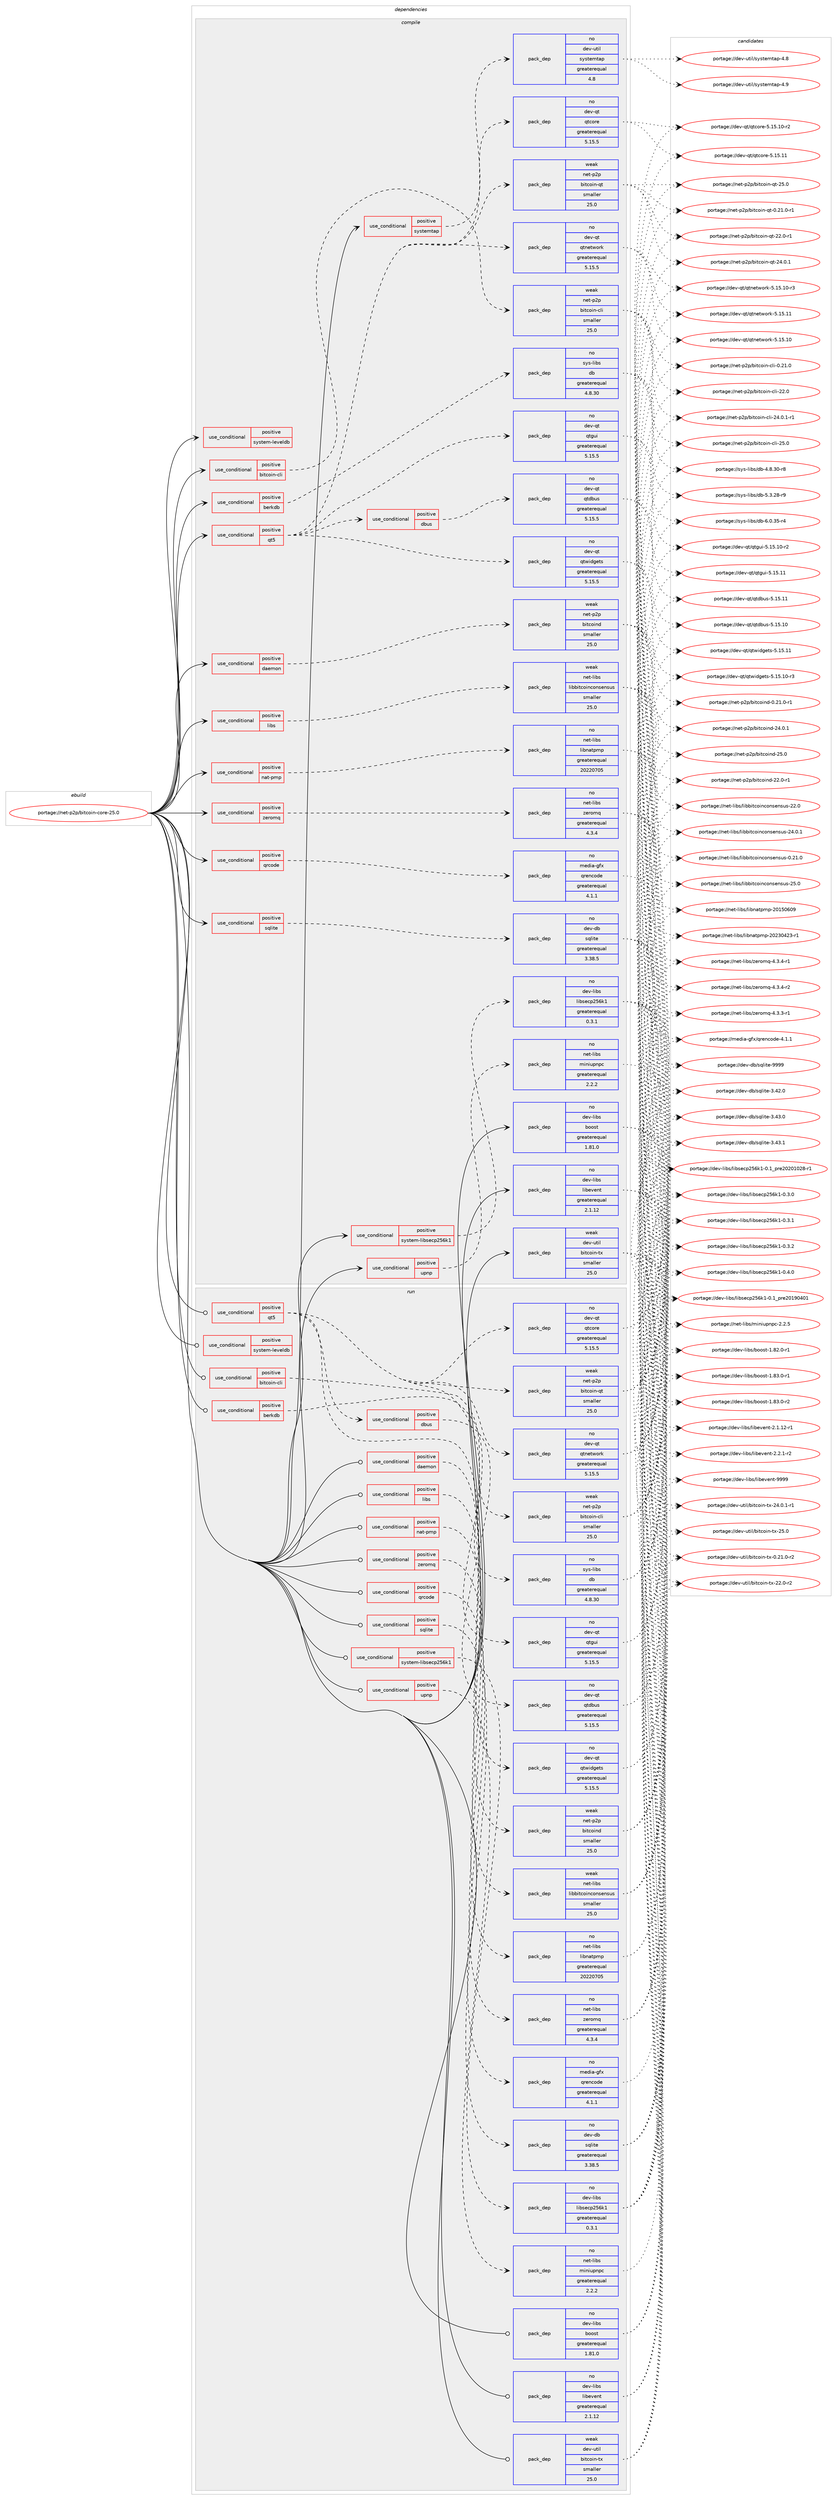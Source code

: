 digraph prolog {

# *************
# Graph options
# *************

newrank=true;
concentrate=true;
compound=true;
graph [rankdir=LR,fontname=Helvetica,fontsize=10,ranksep=1.5];#, ranksep=2.5, nodesep=0.2];
edge  [arrowhead=vee];
node  [fontname=Helvetica,fontsize=10];

# **********
# The ebuild
# **********

subgraph cluster_leftcol {
color=gray;
rank=same;
label=<<i>ebuild</i>>;
id [label="portage://net-p2p/bitcoin-core-25.0", color=red, width=4, href="../net-p2p/bitcoin-core-25.0.svg"];
}

# ****************
# The dependencies
# ****************

subgraph cluster_midcol {
color=gray;
label=<<i>dependencies</i>>;
subgraph cluster_compile {
fillcolor="#eeeeee";
style=filled;
label=<<i>compile</i>>;
subgraph cond26 {
dependency108 [label=<<TABLE BORDER="0" CELLBORDER="1" CELLSPACING="0" CELLPADDING="4"><TR><TD ROWSPAN="3" CELLPADDING="10">use_conditional</TD></TR><TR><TD>positive</TD></TR><TR><TD>berkdb</TD></TR></TABLE>>, shape=none, color=red];
subgraph pack81 {
dependency109 [label=<<TABLE BORDER="0" CELLBORDER="1" CELLSPACING="0" CELLPADDING="4" WIDTH="220"><TR><TD ROWSPAN="6" CELLPADDING="30">pack_dep</TD></TR><TR><TD WIDTH="110">no</TD></TR><TR><TD>sys-libs</TD></TR><TR><TD>db</TD></TR><TR><TD>greaterequal</TD></TR><TR><TD>4.8.30</TD></TR></TABLE>>, shape=none, color=blue];
}
dependency108:e -> dependency109:w [weight=20,style="dashed",arrowhead="vee"];
}
id:e -> dependency108:w [weight=20,style="solid",arrowhead="vee"];
subgraph cond27 {
dependency110 [label=<<TABLE BORDER="0" CELLBORDER="1" CELLSPACING="0" CELLPADDING="4"><TR><TD ROWSPAN="3" CELLPADDING="10">use_conditional</TD></TR><TR><TD>positive</TD></TR><TR><TD>bitcoin-cli</TD></TR></TABLE>>, shape=none, color=red];
subgraph pack82 {
dependency111 [label=<<TABLE BORDER="0" CELLBORDER="1" CELLSPACING="0" CELLPADDING="4" WIDTH="220"><TR><TD ROWSPAN="6" CELLPADDING="30">pack_dep</TD></TR><TR><TD WIDTH="110">weak</TD></TR><TR><TD>net-p2p</TD></TR><TR><TD>bitcoin-cli</TD></TR><TR><TD>smaller</TD></TR><TR><TD>25.0</TD></TR></TABLE>>, shape=none, color=blue];
}
dependency110:e -> dependency111:w [weight=20,style="dashed",arrowhead="vee"];
}
id:e -> dependency110:w [weight=20,style="solid",arrowhead="vee"];
subgraph cond28 {
dependency112 [label=<<TABLE BORDER="0" CELLBORDER="1" CELLSPACING="0" CELLPADDING="4"><TR><TD ROWSPAN="3" CELLPADDING="10">use_conditional</TD></TR><TR><TD>positive</TD></TR><TR><TD>daemon</TD></TR></TABLE>>, shape=none, color=red];
subgraph pack83 {
dependency113 [label=<<TABLE BORDER="0" CELLBORDER="1" CELLSPACING="0" CELLPADDING="4" WIDTH="220"><TR><TD ROWSPAN="6" CELLPADDING="30">pack_dep</TD></TR><TR><TD WIDTH="110">weak</TD></TR><TR><TD>net-p2p</TD></TR><TR><TD>bitcoind</TD></TR><TR><TD>smaller</TD></TR><TR><TD>25.0</TD></TR></TABLE>>, shape=none, color=blue];
}
dependency112:e -> dependency113:w [weight=20,style="dashed",arrowhead="vee"];
# *** BEGIN UNKNOWN DEPENDENCY TYPE (TODO) ***
# dependency112 -> package_dependency(portage://net-p2p/bitcoin-core-25.0,install,no,acct-group,bitcoin,none,[,,],[],[])
# *** END UNKNOWN DEPENDENCY TYPE (TODO) ***

# *** BEGIN UNKNOWN DEPENDENCY TYPE (TODO) ***
# dependency112 -> package_dependency(portage://net-p2p/bitcoin-core-25.0,install,no,acct-user,bitcoin,none,[,,],[],[])
# *** END UNKNOWN DEPENDENCY TYPE (TODO) ***

}
id:e -> dependency112:w [weight=20,style="solid",arrowhead="vee"];
subgraph cond29 {
dependency114 [label=<<TABLE BORDER="0" CELLBORDER="1" CELLSPACING="0" CELLPADDING="4"><TR><TD ROWSPAN="3" CELLPADDING="10">use_conditional</TD></TR><TR><TD>positive</TD></TR><TR><TD>libs</TD></TR></TABLE>>, shape=none, color=red];
subgraph pack84 {
dependency115 [label=<<TABLE BORDER="0" CELLBORDER="1" CELLSPACING="0" CELLPADDING="4" WIDTH="220"><TR><TD ROWSPAN="6" CELLPADDING="30">pack_dep</TD></TR><TR><TD WIDTH="110">weak</TD></TR><TR><TD>net-libs</TD></TR><TR><TD>libbitcoinconsensus</TD></TR><TR><TD>smaller</TD></TR><TR><TD>25.0</TD></TR></TABLE>>, shape=none, color=blue];
}
dependency114:e -> dependency115:w [weight=20,style="dashed",arrowhead="vee"];
}
id:e -> dependency114:w [weight=20,style="solid",arrowhead="vee"];
subgraph cond30 {
dependency116 [label=<<TABLE BORDER="0" CELLBORDER="1" CELLSPACING="0" CELLPADDING="4"><TR><TD ROWSPAN="3" CELLPADDING="10">use_conditional</TD></TR><TR><TD>positive</TD></TR><TR><TD>nat-pmp</TD></TR></TABLE>>, shape=none, color=red];
subgraph pack85 {
dependency117 [label=<<TABLE BORDER="0" CELLBORDER="1" CELLSPACING="0" CELLPADDING="4" WIDTH="220"><TR><TD ROWSPAN="6" CELLPADDING="30">pack_dep</TD></TR><TR><TD WIDTH="110">no</TD></TR><TR><TD>net-libs</TD></TR><TR><TD>libnatpmp</TD></TR><TR><TD>greaterequal</TD></TR><TR><TD>20220705</TD></TR></TABLE>>, shape=none, color=blue];
}
dependency116:e -> dependency117:w [weight=20,style="dashed",arrowhead="vee"];
}
id:e -> dependency116:w [weight=20,style="solid",arrowhead="vee"];
subgraph cond31 {
dependency118 [label=<<TABLE BORDER="0" CELLBORDER="1" CELLSPACING="0" CELLPADDING="4"><TR><TD ROWSPAN="3" CELLPADDING="10">use_conditional</TD></TR><TR><TD>positive</TD></TR><TR><TD>qrcode</TD></TR></TABLE>>, shape=none, color=red];
subgraph pack86 {
dependency119 [label=<<TABLE BORDER="0" CELLBORDER="1" CELLSPACING="0" CELLPADDING="4" WIDTH="220"><TR><TD ROWSPAN="6" CELLPADDING="30">pack_dep</TD></TR><TR><TD WIDTH="110">no</TD></TR><TR><TD>media-gfx</TD></TR><TR><TD>qrencode</TD></TR><TR><TD>greaterequal</TD></TR><TR><TD>4.1.1</TD></TR></TABLE>>, shape=none, color=blue];
}
dependency118:e -> dependency119:w [weight=20,style="dashed",arrowhead="vee"];
}
id:e -> dependency118:w [weight=20,style="solid",arrowhead="vee"];
subgraph cond32 {
dependency120 [label=<<TABLE BORDER="0" CELLBORDER="1" CELLSPACING="0" CELLPADDING="4"><TR><TD ROWSPAN="3" CELLPADDING="10">use_conditional</TD></TR><TR><TD>positive</TD></TR><TR><TD>qt5</TD></TR></TABLE>>, shape=none, color=red];
subgraph pack87 {
dependency121 [label=<<TABLE BORDER="0" CELLBORDER="1" CELLSPACING="0" CELLPADDING="4" WIDTH="220"><TR><TD ROWSPAN="6" CELLPADDING="30">pack_dep</TD></TR><TR><TD WIDTH="110">weak</TD></TR><TR><TD>net-p2p</TD></TR><TR><TD>bitcoin-qt</TD></TR><TR><TD>smaller</TD></TR><TR><TD>25.0</TD></TR></TABLE>>, shape=none, color=blue];
}
dependency120:e -> dependency121:w [weight=20,style="dashed",arrowhead="vee"];
subgraph pack88 {
dependency122 [label=<<TABLE BORDER="0" CELLBORDER="1" CELLSPACING="0" CELLPADDING="4" WIDTH="220"><TR><TD ROWSPAN="6" CELLPADDING="30">pack_dep</TD></TR><TR><TD WIDTH="110">no</TD></TR><TR><TD>dev-qt</TD></TR><TR><TD>qtcore</TD></TR><TR><TD>greaterequal</TD></TR><TR><TD>5.15.5</TD></TR></TABLE>>, shape=none, color=blue];
}
dependency120:e -> dependency122:w [weight=20,style="dashed",arrowhead="vee"];
subgraph pack89 {
dependency123 [label=<<TABLE BORDER="0" CELLBORDER="1" CELLSPACING="0" CELLPADDING="4" WIDTH="220"><TR><TD ROWSPAN="6" CELLPADDING="30">pack_dep</TD></TR><TR><TD WIDTH="110">no</TD></TR><TR><TD>dev-qt</TD></TR><TR><TD>qtgui</TD></TR><TR><TD>greaterequal</TD></TR><TR><TD>5.15.5</TD></TR></TABLE>>, shape=none, color=blue];
}
dependency120:e -> dependency123:w [weight=20,style="dashed",arrowhead="vee"];
subgraph pack90 {
dependency124 [label=<<TABLE BORDER="0" CELLBORDER="1" CELLSPACING="0" CELLPADDING="4" WIDTH="220"><TR><TD ROWSPAN="6" CELLPADDING="30">pack_dep</TD></TR><TR><TD WIDTH="110">no</TD></TR><TR><TD>dev-qt</TD></TR><TR><TD>qtnetwork</TD></TR><TR><TD>greaterequal</TD></TR><TR><TD>5.15.5</TD></TR></TABLE>>, shape=none, color=blue];
}
dependency120:e -> dependency124:w [weight=20,style="dashed",arrowhead="vee"];
subgraph pack91 {
dependency125 [label=<<TABLE BORDER="0" CELLBORDER="1" CELLSPACING="0" CELLPADDING="4" WIDTH="220"><TR><TD ROWSPAN="6" CELLPADDING="30">pack_dep</TD></TR><TR><TD WIDTH="110">no</TD></TR><TR><TD>dev-qt</TD></TR><TR><TD>qtwidgets</TD></TR><TR><TD>greaterequal</TD></TR><TR><TD>5.15.5</TD></TR></TABLE>>, shape=none, color=blue];
}
dependency120:e -> dependency125:w [weight=20,style="dashed",arrowhead="vee"];
subgraph cond33 {
dependency126 [label=<<TABLE BORDER="0" CELLBORDER="1" CELLSPACING="0" CELLPADDING="4"><TR><TD ROWSPAN="3" CELLPADDING="10">use_conditional</TD></TR><TR><TD>positive</TD></TR><TR><TD>dbus</TD></TR></TABLE>>, shape=none, color=red];
subgraph pack92 {
dependency127 [label=<<TABLE BORDER="0" CELLBORDER="1" CELLSPACING="0" CELLPADDING="4" WIDTH="220"><TR><TD ROWSPAN="6" CELLPADDING="30">pack_dep</TD></TR><TR><TD WIDTH="110">no</TD></TR><TR><TD>dev-qt</TD></TR><TR><TD>qtdbus</TD></TR><TR><TD>greaterequal</TD></TR><TR><TD>5.15.5</TD></TR></TABLE>>, shape=none, color=blue];
}
dependency126:e -> dependency127:w [weight=20,style="dashed",arrowhead="vee"];
}
dependency120:e -> dependency126:w [weight=20,style="dashed",arrowhead="vee"];
}
id:e -> dependency120:w [weight=20,style="solid",arrowhead="vee"];
subgraph cond34 {
dependency128 [label=<<TABLE BORDER="0" CELLBORDER="1" CELLSPACING="0" CELLPADDING="4"><TR><TD ROWSPAN="3" CELLPADDING="10">use_conditional</TD></TR><TR><TD>positive</TD></TR><TR><TD>sqlite</TD></TR></TABLE>>, shape=none, color=red];
subgraph pack93 {
dependency129 [label=<<TABLE BORDER="0" CELLBORDER="1" CELLSPACING="0" CELLPADDING="4" WIDTH="220"><TR><TD ROWSPAN="6" CELLPADDING="30">pack_dep</TD></TR><TR><TD WIDTH="110">no</TD></TR><TR><TD>dev-db</TD></TR><TR><TD>sqlite</TD></TR><TR><TD>greaterequal</TD></TR><TR><TD>3.38.5</TD></TR></TABLE>>, shape=none, color=blue];
}
dependency128:e -> dependency129:w [weight=20,style="dashed",arrowhead="vee"];
}
id:e -> dependency128:w [weight=20,style="solid",arrowhead="vee"];
subgraph cond35 {
dependency130 [label=<<TABLE BORDER="0" CELLBORDER="1" CELLSPACING="0" CELLPADDING="4"><TR><TD ROWSPAN="3" CELLPADDING="10">use_conditional</TD></TR><TR><TD>positive</TD></TR><TR><TD>system-leveldb</TD></TR></TABLE>>, shape=none, color=red];
# *** BEGIN UNKNOWN DEPENDENCY TYPE (TODO) ***
# dependency130 -> package_dependency(portage://net-p2p/bitcoin-core-25.0,install,no,virtual,bitcoin-leveldb,none,[,,],[],[])
# *** END UNKNOWN DEPENDENCY TYPE (TODO) ***

}
id:e -> dependency130:w [weight=20,style="solid",arrowhead="vee"];
subgraph cond36 {
dependency131 [label=<<TABLE BORDER="0" CELLBORDER="1" CELLSPACING="0" CELLPADDING="4"><TR><TD ROWSPAN="3" CELLPADDING="10">use_conditional</TD></TR><TR><TD>positive</TD></TR><TR><TD>system-libsecp256k1</TD></TR></TABLE>>, shape=none, color=red];
subgraph pack94 {
dependency132 [label=<<TABLE BORDER="0" CELLBORDER="1" CELLSPACING="0" CELLPADDING="4" WIDTH="220"><TR><TD ROWSPAN="6" CELLPADDING="30">pack_dep</TD></TR><TR><TD WIDTH="110">no</TD></TR><TR><TD>dev-libs</TD></TR><TR><TD>libsecp256k1</TD></TR><TR><TD>greaterequal</TD></TR><TR><TD>0.3.1</TD></TR></TABLE>>, shape=none, color=blue];
}
dependency131:e -> dependency132:w [weight=20,style="dashed",arrowhead="vee"];
}
id:e -> dependency131:w [weight=20,style="solid",arrowhead="vee"];
subgraph cond37 {
dependency133 [label=<<TABLE BORDER="0" CELLBORDER="1" CELLSPACING="0" CELLPADDING="4"><TR><TD ROWSPAN="3" CELLPADDING="10">use_conditional</TD></TR><TR><TD>positive</TD></TR><TR><TD>systemtap</TD></TR></TABLE>>, shape=none, color=red];
subgraph pack95 {
dependency134 [label=<<TABLE BORDER="0" CELLBORDER="1" CELLSPACING="0" CELLPADDING="4" WIDTH="220"><TR><TD ROWSPAN="6" CELLPADDING="30">pack_dep</TD></TR><TR><TD WIDTH="110">no</TD></TR><TR><TD>dev-util</TD></TR><TR><TD>systemtap</TD></TR><TR><TD>greaterequal</TD></TR><TR><TD>4.8</TD></TR></TABLE>>, shape=none, color=blue];
}
dependency133:e -> dependency134:w [weight=20,style="dashed",arrowhead="vee"];
}
id:e -> dependency133:w [weight=20,style="solid",arrowhead="vee"];
subgraph cond38 {
dependency135 [label=<<TABLE BORDER="0" CELLBORDER="1" CELLSPACING="0" CELLPADDING="4"><TR><TD ROWSPAN="3" CELLPADDING="10">use_conditional</TD></TR><TR><TD>positive</TD></TR><TR><TD>upnp</TD></TR></TABLE>>, shape=none, color=red];
subgraph pack96 {
dependency136 [label=<<TABLE BORDER="0" CELLBORDER="1" CELLSPACING="0" CELLPADDING="4" WIDTH="220"><TR><TD ROWSPAN="6" CELLPADDING="30">pack_dep</TD></TR><TR><TD WIDTH="110">no</TD></TR><TR><TD>net-libs</TD></TR><TR><TD>miniupnpc</TD></TR><TR><TD>greaterequal</TD></TR><TR><TD>2.2.2</TD></TR></TABLE>>, shape=none, color=blue];
}
dependency135:e -> dependency136:w [weight=20,style="dashed",arrowhead="vee"];
}
id:e -> dependency135:w [weight=20,style="solid",arrowhead="vee"];
subgraph cond39 {
dependency137 [label=<<TABLE BORDER="0" CELLBORDER="1" CELLSPACING="0" CELLPADDING="4"><TR><TD ROWSPAN="3" CELLPADDING="10">use_conditional</TD></TR><TR><TD>positive</TD></TR><TR><TD>zeromq</TD></TR></TABLE>>, shape=none, color=red];
subgraph pack97 {
dependency138 [label=<<TABLE BORDER="0" CELLBORDER="1" CELLSPACING="0" CELLPADDING="4" WIDTH="220"><TR><TD ROWSPAN="6" CELLPADDING="30">pack_dep</TD></TR><TR><TD WIDTH="110">no</TD></TR><TR><TD>net-libs</TD></TR><TR><TD>zeromq</TD></TR><TR><TD>greaterequal</TD></TR><TR><TD>4.3.4</TD></TR></TABLE>>, shape=none, color=blue];
}
dependency137:e -> dependency138:w [weight=20,style="dashed",arrowhead="vee"];
}
id:e -> dependency137:w [weight=20,style="solid",arrowhead="vee"];
subgraph pack98 {
dependency139 [label=<<TABLE BORDER="0" CELLBORDER="1" CELLSPACING="0" CELLPADDING="4" WIDTH="220"><TR><TD ROWSPAN="6" CELLPADDING="30">pack_dep</TD></TR><TR><TD WIDTH="110">no</TD></TR><TR><TD>dev-libs</TD></TR><TR><TD>boost</TD></TR><TR><TD>greaterequal</TD></TR><TR><TD>1.81.0</TD></TR></TABLE>>, shape=none, color=blue];
}
id:e -> dependency139:w [weight=20,style="solid",arrowhead="vee"];
subgraph pack99 {
dependency140 [label=<<TABLE BORDER="0" CELLBORDER="1" CELLSPACING="0" CELLPADDING="4" WIDTH="220"><TR><TD ROWSPAN="6" CELLPADDING="30">pack_dep</TD></TR><TR><TD WIDTH="110">no</TD></TR><TR><TD>dev-libs</TD></TR><TR><TD>libevent</TD></TR><TR><TD>greaterequal</TD></TR><TR><TD>2.1.12</TD></TR></TABLE>>, shape=none, color=blue];
}
id:e -> dependency140:w [weight=20,style="solid",arrowhead="vee"];
subgraph pack100 {
dependency141 [label=<<TABLE BORDER="0" CELLBORDER="1" CELLSPACING="0" CELLPADDING="4" WIDTH="220"><TR><TD ROWSPAN="6" CELLPADDING="30">pack_dep</TD></TR><TR><TD WIDTH="110">weak</TD></TR><TR><TD>dev-util</TD></TR><TR><TD>bitcoin-tx</TD></TR><TR><TD>smaller</TD></TR><TR><TD>25.0</TD></TR></TABLE>>, shape=none, color=blue];
}
id:e -> dependency141:w [weight=20,style="solid",arrowhead="vee"];
}
subgraph cluster_compileandrun {
fillcolor="#eeeeee";
style=filled;
label=<<i>compile and run</i>>;
}
subgraph cluster_run {
fillcolor="#eeeeee";
style=filled;
label=<<i>run</i>>;
subgraph cond40 {
dependency142 [label=<<TABLE BORDER="0" CELLBORDER="1" CELLSPACING="0" CELLPADDING="4"><TR><TD ROWSPAN="3" CELLPADDING="10">use_conditional</TD></TR><TR><TD>positive</TD></TR><TR><TD>berkdb</TD></TR></TABLE>>, shape=none, color=red];
subgraph pack101 {
dependency143 [label=<<TABLE BORDER="0" CELLBORDER="1" CELLSPACING="0" CELLPADDING="4" WIDTH="220"><TR><TD ROWSPAN="6" CELLPADDING="30">pack_dep</TD></TR><TR><TD WIDTH="110">no</TD></TR><TR><TD>sys-libs</TD></TR><TR><TD>db</TD></TR><TR><TD>greaterequal</TD></TR><TR><TD>4.8.30</TD></TR></TABLE>>, shape=none, color=blue];
}
dependency142:e -> dependency143:w [weight=20,style="dashed",arrowhead="vee"];
}
id:e -> dependency142:w [weight=20,style="solid",arrowhead="odot"];
subgraph cond41 {
dependency144 [label=<<TABLE BORDER="0" CELLBORDER="1" CELLSPACING="0" CELLPADDING="4"><TR><TD ROWSPAN="3" CELLPADDING="10">use_conditional</TD></TR><TR><TD>positive</TD></TR><TR><TD>bitcoin-cli</TD></TR></TABLE>>, shape=none, color=red];
subgraph pack102 {
dependency145 [label=<<TABLE BORDER="0" CELLBORDER="1" CELLSPACING="0" CELLPADDING="4" WIDTH="220"><TR><TD ROWSPAN="6" CELLPADDING="30">pack_dep</TD></TR><TR><TD WIDTH="110">weak</TD></TR><TR><TD>net-p2p</TD></TR><TR><TD>bitcoin-cli</TD></TR><TR><TD>smaller</TD></TR><TR><TD>25.0</TD></TR></TABLE>>, shape=none, color=blue];
}
dependency144:e -> dependency145:w [weight=20,style="dashed",arrowhead="vee"];
}
id:e -> dependency144:w [weight=20,style="solid",arrowhead="odot"];
subgraph cond42 {
dependency146 [label=<<TABLE BORDER="0" CELLBORDER="1" CELLSPACING="0" CELLPADDING="4"><TR><TD ROWSPAN="3" CELLPADDING="10">use_conditional</TD></TR><TR><TD>positive</TD></TR><TR><TD>daemon</TD></TR></TABLE>>, shape=none, color=red];
subgraph pack103 {
dependency147 [label=<<TABLE BORDER="0" CELLBORDER="1" CELLSPACING="0" CELLPADDING="4" WIDTH="220"><TR><TD ROWSPAN="6" CELLPADDING="30">pack_dep</TD></TR><TR><TD WIDTH="110">weak</TD></TR><TR><TD>net-p2p</TD></TR><TR><TD>bitcoind</TD></TR><TR><TD>smaller</TD></TR><TR><TD>25.0</TD></TR></TABLE>>, shape=none, color=blue];
}
dependency146:e -> dependency147:w [weight=20,style="dashed",arrowhead="vee"];
# *** BEGIN UNKNOWN DEPENDENCY TYPE (TODO) ***
# dependency146 -> package_dependency(portage://net-p2p/bitcoin-core-25.0,run,no,acct-group,bitcoin,none,[,,],[],[])
# *** END UNKNOWN DEPENDENCY TYPE (TODO) ***

# *** BEGIN UNKNOWN DEPENDENCY TYPE (TODO) ***
# dependency146 -> package_dependency(portage://net-p2p/bitcoin-core-25.0,run,no,acct-user,bitcoin,none,[,,],[],[])
# *** END UNKNOWN DEPENDENCY TYPE (TODO) ***

}
id:e -> dependency146:w [weight=20,style="solid",arrowhead="odot"];
subgraph cond43 {
dependency148 [label=<<TABLE BORDER="0" CELLBORDER="1" CELLSPACING="0" CELLPADDING="4"><TR><TD ROWSPAN="3" CELLPADDING="10">use_conditional</TD></TR><TR><TD>positive</TD></TR><TR><TD>libs</TD></TR></TABLE>>, shape=none, color=red];
subgraph pack104 {
dependency149 [label=<<TABLE BORDER="0" CELLBORDER="1" CELLSPACING="0" CELLPADDING="4" WIDTH="220"><TR><TD ROWSPAN="6" CELLPADDING="30">pack_dep</TD></TR><TR><TD WIDTH="110">weak</TD></TR><TR><TD>net-libs</TD></TR><TR><TD>libbitcoinconsensus</TD></TR><TR><TD>smaller</TD></TR><TR><TD>25.0</TD></TR></TABLE>>, shape=none, color=blue];
}
dependency148:e -> dependency149:w [weight=20,style="dashed",arrowhead="vee"];
}
id:e -> dependency148:w [weight=20,style="solid",arrowhead="odot"];
subgraph cond44 {
dependency150 [label=<<TABLE BORDER="0" CELLBORDER="1" CELLSPACING="0" CELLPADDING="4"><TR><TD ROWSPAN="3" CELLPADDING="10">use_conditional</TD></TR><TR><TD>positive</TD></TR><TR><TD>nat-pmp</TD></TR></TABLE>>, shape=none, color=red];
subgraph pack105 {
dependency151 [label=<<TABLE BORDER="0" CELLBORDER="1" CELLSPACING="0" CELLPADDING="4" WIDTH="220"><TR><TD ROWSPAN="6" CELLPADDING="30">pack_dep</TD></TR><TR><TD WIDTH="110">no</TD></TR><TR><TD>net-libs</TD></TR><TR><TD>libnatpmp</TD></TR><TR><TD>greaterequal</TD></TR><TR><TD>20220705</TD></TR></TABLE>>, shape=none, color=blue];
}
dependency150:e -> dependency151:w [weight=20,style="dashed",arrowhead="vee"];
}
id:e -> dependency150:w [weight=20,style="solid",arrowhead="odot"];
subgraph cond45 {
dependency152 [label=<<TABLE BORDER="0" CELLBORDER="1" CELLSPACING="0" CELLPADDING="4"><TR><TD ROWSPAN="3" CELLPADDING="10">use_conditional</TD></TR><TR><TD>positive</TD></TR><TR><TD>qrcode</TD></TR></TABLE>>, shape=none, color=red];
subgraph pack106 {
dependency153 [label=<<TABLE BORDER="0" CELLBORDER="1" CELLSPACING="0" CELLPADDING="4" WIDTH="220"><TR><TD ROWSPAN="6" CELLPADDING="30">pack_dep</TD></TR><TR><TD WIDTH="110">no</TD></TR><TR><TD>media-gfx</TD></TR><TR><TD>qrencode</TD></TR><TR><TD>greaterequal</TD></TR><TR><TD>4.1.1</TD></TR></TABLE>>, shape=none, color=blue];
}
dependency152:e -> dependency153:w [weight=20,style="dashed",arrowhead="vee"];
}
id:e -> dependency152:w [weight=20,style="solid",arrowhead="odot"];
subgraph cond46 {
dependency154 [label=<<TABLE BORDER="0" CELLBORDER="1" CELLSPACING="0" CELLPADDING="4"><TR><TD ROWSPAN="3" CELLPADDING="10">use_conditional</TD></TR><TR><TD>positive</TD></TR><TR><TD>qt5</TD></TR></TABLE>>, shape=none, color=red];
subgraph pack107 {
dependency155 [label=<<TABLE BORDER="0" CELLBORDER="1" CELLSPACING="0" CELLPADDING="4" WIDTH="220"><TR><TD ROWSPAN="6" CELLPADDING="30">pack_dep</TD></TR><TR><TD WIDTH="110">weak</TD></TR><TR><TD>net-p2p</TD></TR><TR><TD>bitcoin-qt</TD></TR><TR><TD>smaller</TD></TR><TR><TD>25.0</TD></TR></TABLE>>, shape=none, color=blue];
}
dependency154:e -> dependency155:w [weight=20,style="dashed",arrowhead="vee"];
subgraph pack108 {
dependency156 [label=<<TABLE BORDER="0" CELLBORDER="1" CELLSPACING="0" CELLPADDING="4" WIDTH="220"><TR><TD ROWSPAN="6" CELLPADDING="30">pack_dep</TD></TR><TR><TD WIDTH="110">no</TD></TR><TR><TD>dev-qt</TD></TR><TR><TD>qtcore</TD></TR><TR><TD>greaterequal</TD></TR><TR><TD>5.15.5</TD></TR></TABLE>>, shape=none, color=blue];
}
dependency154:e -> dependency156:w [weight=20,style="dashed",arrowhead="vee"];
subgraph pack109 {
dependency157 [label=<<TABLE BORDER="0" CELLBORDER="1" CELLSPACING="0" CELLPADDING="4" WIDTH="220"><TR><TD ROWSPAN="6" CELLPADDING="30">pack_dep</TD></TR><TR><TD WIDTH="110">no</TD></TR><TR><TD>dev-qt</TD></TR><TR><TD>qtgui</TD></TR><TR><TD>greaterequal</TD></TR><TR><TD>5.15.5</TD></TR></TABLE>>, shape=none, color=blue];
}
dependency154:e -> dependency157:w [weight=20,style="dashed",arrowhead="vee"];
subgraph pack110 {
dependency158 [label=<<TABLE BORDER="0" CELLBORDER="1" CELLSPACING="0" CELLPADDING="4" WIDTH="220"><TR><TD ROWSPAN="6" CELLPADDING="30">pack_dep</TD></TR><TR><TD WIDTH="110">no</TD></TR><TR><TD>dev-qt</TD></TR><TR><TD>qtnetwork</TD></TR><TR><TD>greaterequal</TD></TR><TR><TD>5.15.5</TD></TR></TABLE>>, shape=none, color=blue];
}
dependency154:e -> dependency158:w [weight=20,style="dashed",arrowhead="vee"];
subgraph pack111 {
dependency159 [label=<<TABLE BORDER="0" CELLBORDER="1" CELLSPACING="0" CELLPADDING="4" WIDTH="220"><TR><TD ROWSPAN="6" CELLPADDING="30">pack_dep</TD></TR><TR><TD WIDTH="110">no</TD></TR><TR><TD>dev-qt</TD></TR><TR><TD>qtwidgets</TD></TR><TR><TD>greaterequal</TD></TR><TR><TD>5.15.5</TD></TR></TABLE>>, shape=none, color=blue];
}
dependency154:e -> dependency159:w [weight=20,style="dashed",arrowhead="vee"];
subgraph cond47 {
dependency160 [label=<<TABLE BORDER="0" CELLBORDER="1" CELLSPACING="0" CELLPADDING="4"><TR><TD ROWSPAN="3" CELLPADDING="10">use_conditional</TD></TR><TR><TD>positive</TD></TR><TR><TD>dbus</TD></TR></TABLE>>, shape=none, color=red];
subgraph pack112 {
dependency161 [label=<<TABLE BORDER="0" CELLBORDER="1" CELLSPACING="0" CELLPADDING="4" WIDTH="220"><TR><TD ROWSPAN="6" CELLPADDING="30">pack_dep</TD></TR><TR><TD WIDTH="110">no</TD></TR><TR><TD>dev-qt</TD></TR><TR><TD>qtdbus</TD></TR><TR><TD>greaterequal</TD></TR><TR><TD>5.15.5</TD></TR></TABLE>>, shape=none, color=blue];
}
dependency160:e -> dependency161:w [weight=20,style="dashed",arrowhead="vee"];
}
dependency154:e -> dependency160:w [weight=20,style="dashed",arrowhead="vee"];
}
id:e -> dependency154:w [weight=20,style="solid",arrowhead="odot"];
subgraph cond48 {
dependency162 [label=<<TABLE BORDER="0" CELLBORDER="1" CELLSPACING="0" CELLPADDING="4"><TR><TD ROWSPAN="3" CELLPADDING="10">use_conditional</TD></TR><TR><TD>positive</TD></TR><TR><TD>sqlite</TD></TR></TABLE>>, shape=none, color=red];
subgraph pack113 {
dependency163 [label=<<TABLE BORDER="0" CELLBORDER="1" CELLSPACING="0" CELLPADDING="4" WIDTH="220"><TR><TD ROWSPAN="6" CELLPADDING="30">pack_dep</TD></TR><TR><TD WIDTH="110">no</TD></TR><TR><TD>dev-db</TD></TR><TR><TD>sqlite</TD></TR><TR><TD>greaterequal</TD></TR><TR><TD>3.38.5</TD></TR></TABLE>>, shape=none, color=blue];
}
dependency162:e -> dependency163:w [weight=20,style="dashed",arrowhead="vee"];
}
id:e -> dependency162:w [weight=20,style="solid",arrowhead="odot"];
subgraph cond49 {
dependency164 [label=<<TABLE BORDER="0" CELLBORDER="1" CELLSPACING="0" CELLPADDING="4"><TR><TD ROWSPAN="3" CELLPADDING="10">use_conditional</TD></TR><TR><TD>positive</TD></TR><TR><TD>system-leveldb</TD></TR></TABLE>>, shape=none, color=red];
# *** BEGIN UNKNOWN DEPENDENCY TYPE (TODO) ***
# dependency164 -> package_dependency(portage://net-p2p/bitcoin-core-25.0,run,no,virtual,bitcoin-leveldb,none,[,,],[],[])
# *** END UNKNOWN DEPENDENCY TYPE (TODO) ***

}
id:e -> dependency164:w [weight=20,style="solid",arrowhead="odot"];
subgraph cond50 {
dependency165 [label=<<TABLE BORDER="0" CELLBORDER="1" CELLSPACING="0" CELLPADDING="4"><TR><TD ROWSPAN="3" CELLPADDING="10">use_conditional</TD></TR><TR><TD>positive</TD></TR><TR><TD>system-libsecp256k1</TD></TR></TABLE>>, shape=none, color=red];
subgraph pack114 {
dependency166 [label=<<TABLE BORDER="0" CELLBORDER="1" CELLSPACING="0" CELLPADDING="4" WIDTH="220"><TR><TD ROWSPAN="6" CELLPADDING="30">pack_dep</TD></TR><TR><TD WIDTH="110">no</TD></TR><TR><TD>dev-libs</TD></TR><TR><TD>libsecp256k1</TD></TR><TR><TD>greaterequal</TD></TR><TR><TD>0.3.1</TD></TR></TABLE>>, shape=none, color=blue];
}
dependency165:e -> dependency166:w [weight=20,style="dashed",arrowhead="vee"];
}
id:e -> dependency165:w [weight=20,style="solid",arrowhead="odot"];
subgraph cond51 {
dependency167 [label=<<TABLE BORDER="0" CELLBORDER="1" CELLSPACING="0" CELLPADDING="4"><TR><TD ROWSPAN="3" CELLPADDING="10">use_conditional</TD></TR><TR><TD>positive</TD></TR><TR><TD>upnp</TD></TR></TABLE>>, shape=none, color=red];
subgraph pack115 {
dependency168 [label=<<TABLE BORDER="0" CELLBORDER="1" CELLSPACING="0" CELLPADDING="4" WIDTH="220"><TR><TD ROWSPAN="6" CELLPADDING="30">pack_dep</TD></TR><TR><TD WIDTH="110">no</TD></TR><TR><TD>net-libs</TD></TR><TR><TD>miniupnpc</TD></TR><TR><TD>greaterequal</TD></TR><TR><TD>2.2.2</TD></TR></TABLE>>, shape=none, color=blue];
}
dependency167:e -> dependency168:w [weight=20,style="dashed",arrowhead="vee"];
}
id:e -> dependency167:w [weight=20,style="solid",arrowhead="odot"];
subgraph cond52 {
dependency169 [label=<<TABLE BORDER="0" CELLBORDER="1" CELLSPACING="0" CELLPADDING="4"><TR><TD ROWSPAN="3" CELLPADDING="10">use_conditional</TD></TR><TR><TD>positive</TD></TR><TR><TD>zeromq</TD></TR></TABLE>>, shape=none, color=red];
subgraph pack116 {
dependency170 [label=<<TABLE BORDER="0" CELLBORDER="1" CELLSPACING="0" CELLPADDING="4" WIDTH="220"><TR><TD ROWSPAN="6" CELLPADDING="30">pack_dep</TD></TR><TR><TD WIDTH="110">no</TD></TR><TR><TD>net-libs</TD></TR><TR><TD>zeromq</TD></TR><TR><TD>greaterequal</TD></TR><TR><TD>4.3.4</TD></TR></TABLE>>, shape=none, color=blue];
}
dependency169:e -> dependency170:w [weight=20,style="dashed",arrowhead="vee"];
}
id:e -> dependency169:w [weight=20,style="solid",arrowhead="odot"];
subgraph pack117 {
dependency171 [label=<<TABLE BORDER="0" CELLBORDER="1" CELLSPACING="0" CELLPADDING="4" WIDTH="220"><TR><TD ROWSPAN="6" CELLPADDING="30">pack_dep</TD></TR><TR><TD WIDTH="110">no</TD></TR><TR><TD>dev-libs</TD></TR><TR><TD>boost</TD></TR><TR><TD>greaterequal</TD></TR><TR><TD>1.81.0</TD></TR></TABLE>>, shape=none, color=blue];
}
id:e -> dependency171:w [weight=20,style="solid",arrowhead="odot"];
subgraph pack118 {
dependency172 [label=<<TABLE BORDER="0" CELLBORDER="1" CELLSPACING="0" CELLPADDING="4" WIDTH="220"><TR><TD ROWSPAN="6" CELLPADDING="30">pack_dep</TD></TR><TR><TD WIDTH="110">no</TD></TR><TR><TD>dev-libs</TD></TR><TR><TD>libevent</TD></TR><TR><TD>greaterequal</TD></TR><TR><TD>2.1.12</TD></TR></TABLE>>, shape=none, color=blue];
}
id:e -> dependency172:w [weight=20,style="solid",arrowhead="odot"];
subgraph pack119 {
dependency173 [label=<<TABLE BORDER="0" CELLBORDER="1" CELLSPACING="0" CELLPADDING="4" WIDTH="220"><TR><TD ROWSPAN="6" CELLPADDING="30">pack_dep</TD></TR><TR><TD WIDTH="110">weak</TD></TR><TR><TD>dev-util</TD></TR><TR><TD>bitcoin-tx</TD></TR><TR><TD>smaller</TD></TR><TR><TD>25.0</TD></TR></TABLE>>, shape=none, color=blue];
}
id:e -> dependency173:w [weight=20,style="solid",arrowhead="odot"];
}
}

# **************
# The candidates
# **************

subgraph cluster_choices {
rank=same;
color=gray;
label=<<i>candidates</i>>;

subgraph choice81 {
color=black;
nodesep=1;
choice11512111545108105981154710098455246564651484511456 [label="portage://sys-libs/db-4.8.30-r8", color=red, width=4,href="../sys-libs/db-4.8.30-r8.svg"];
choice11512111545108105981154710098455346514650564511457 [label="portage://sys-libs/db-5.3.28-r9", color=red, width=4,href="../sys-libs/db-5.3.28-r9.svg"];
choice11512111545108105981154710098455446484651534511452 [label="portage://sys-libs/db-6.0.35-r4", color=red, width=4,href="../sys-libs/db-6.0.35-r4.svg"];
dependency109:e -> choice11512111545108105981154710098455246564651484511456:w [style=dotted,weight="100"];
dependency109:e -> choice11512111545108105981154710098455346514650564511457:w [style=dotted,weight="100"];
dependency109:e -> choice11512111545108105981154710098455446484651534511452:w [style=dotted,weight="100"];
}
subgraph choice82 {
color=black;
nodesep=1;
choice1101011164511250112479810511699111105110459910810545484650494648 [label="portage://net-p2p/bitcoin-cli-0.21.0", color=red, width=4,href="../net-p2p/bitcoin-cli-0.21.0.svg"];
choice110101116451125011247981051169911110511045991081054550504648 [label="portage://net-p2p/bitcoin-cli-22.0", color=red, width=4,href="../net-p2p/bitcoin-cli-22.0.svg"];
choice11010111645112501124798105116991111051104599108105455052464846494511449 [label="portage://net-p2p/bitcoin-cli-24.0.1-r1", color=red, width=4,href="../net-p2p/bitcoin-cli-24.0.1-r1.svg"];
choice110101116451125011247981051169911110511045991081054550534648 [label="portage://net-p2p/bitcoin-cli-25.0", color=red, width=4,href="../net-p2p/bitcoin-cli-25.0.svg"];
dependency111:e -> choice1101011164511250112479810511699111105110459910810545484650494648:w [style=dotted,weight="100"];
dependency111:e -> choice110101116451125011247981051169911110511045991081054550504648:w [style=dotted,weight="100"];
dependency111:e -> choice11010111645112501124798105116991111051104599108105455052464846494511449:w [style=dotted,weight="100"];
dependency111:e -> choice110101116451125011247981051169911110511045991081054550534648:w [style=dotted,weight="100"];
}
subgraph choice83 {
color=black;
nodesep=1;
choice1101011164511250112479810511699111105110100454846504946484511449 [label="portage://net-p2p/bitcoind-0.21.0-r1", color=red, width=4,href="../net-p2p/bitcoind-0.21.0-r1.svg"];
choice110101116451125011247981051169911110511010045505046484511449 [label="portage://net-p2p/bitcoind-22.0-r1", color=red, width=4,href="../net-p2p/bitcoind-22.0-r1.svg"];
choice110101116451125011247981051169911110511010045505246484649 [label="portage://net-p2p/bitcoind-24.0.1", color=red, width=4,href="../net-p2p/bitcoind-24.0.1.svg"];
choice11010111645112501124798105116991111051101004550534648 [label="portage://net-p2p/bitcoind-25.0", color=red, width=4,href="../net-p2p/bitcoind-25.0.svg"];
dependency113:e -> choice1101011164511250112479810511699111105110100454846504946484511449:w [style=dotted,weight="100"];
dependency113:e -> choice110101116451125011247981051169911110511010045505046484511449:w [style=dotted,weight="100"];
dependency113:e -> choice110101116451125011247981051169911110511010045505246484649:w [style=dotted,weight="100"];
dependency113:e -> choice11010111645112501124798105116991111051101004550534648:w [style=dotted,weight="100"];
}
subgraph choice84 {
color=black;
nodesep=1;
choice1101011164510810598115471081059898105116991111051109911111011510111011511711545484650494648 [label="portage://net-libs/libbitcoinconsensus-0.21.0", color=red, width=4,href="../net-libs/libbitcoinconsensus-0.21.0.svg"];
choice110101116451081059811547108105989810511699111105110991111101151011101151171154550504648 [label="portage://net-libs/libbitcoinconsensus-22.0", color=red, width=4,href="../net-libs/libbitcoinconsensus-22.0.svg"];
choice1101011164510810598115471081059898105116991111051109911111011510111011511711545505246484649 [label="portage://net-libs/libbitcoinconsensus-24.0.1", color=red, width=4,href="../net-libs/libbitcoinconsensus-24.0.1.svg"];
choice110101116451081059811547108105989810511699111105110991111101151011101151171154550534648 [label="portage://net-libs/libbitcoinconsensus-25.0", color=red, width=4,href="../net-libs/libbitcoinconsensus-25.0.svg"];
dependency115:e -> choice1101011164510810598115471081059898105116991111051109911111011510111011511711545484650494648:w [style=dotted,weight="100"];
dependency115:e -> choice110101116451081059811547108105989810511699111105110991111101151011101151171154550504648:w [style=dotted,weight="100"];
dependency115:e -> choice1101011164510810598115471081059898105116991111051109911111011510111011511711545505246484649:w [style=dotted,weight="100"];
dependency115:e -> choice110101116451081059811547108105989810511699111105110991111101151011101151171154550534648:w [style=dotted,weight="100"];
}
subgraph choice85 {
color=black;
nodesep=1;
choice1101011164510810598115471081059811097116112109112455048495348544857 [label="portage://net-libs/libnatpmp-20150609", color=red, width=4,href="../net-libs/libnatpmp-20150609.svg"];
choice11010111645108105981154710810598110971161121091124550485051485250514511449 [label="portage://net-libs/libnatpmp-20230423-r1", color=red, width=4,href="../net-libs/libnatpmp-20230423-r1.svg"];
dependency117:e -> choice1101011164510810598115471081059811097116112109112455048495348544857:w [style=dotted,weight="100"];
dependency117:e -> choice11010111645108105981154710810598110971161121091124550485051485250514511449:w [style=dotted,weight="100"];
}
subgraph choice86 {
color=black;
nodesep=1;
choice10910110010597451031021204711311410111099111100101455246494649 [label="portage://media-gfx/qrencode-4.1.1", color=red, width=4,href="../media-gfx/qrencode-4.1.1.svg"];
dependency119:e -> choice10910110010597451031021204711311410111099111100101455246494649:w [style=dotted,weight="100"];
}
subgraph choice87 {
color=black;
nodesep=1;
choice110101116451125011247981051169911110511045113116454846504946484511449 [label="portage://net-p2p/bitcoin-qt-0.21.0-r1", color=red, width=4,href="../net-p2p/bitcoin-qt-0.21.0-r1.svg"];
choice11010111645112501124798105116991111051104511311645505046484511449 [label="portage://net-p2p/bitcoin-qt-22.0-r1", color=red, width=4,href="../net-p2p/bitcoin-qt-22.0-r1.svg"];
choice11010111645112501124798105116991111051104511311645505246484649 [label="portage://net-p2p/bitcoin-qt-24.0.1", color=red, width=4,href="../net-p2p/bitcoin-qt-24.0.1.svg"];
choice1101011164511250112479810511699111105110451131164550534648 [label="portage://net-p2p/bitcoin-qt-25.0", color=red, width=4,href="../net-p2p/bitcoin-qt-25.0.svg"];
dependency121:e -> choice110101116451125011247981051169911110511045113116454846504946484511449:w [style=dotted,weight="100"];
dependency121:e -> choice11010111645112501124798105116991111051104511311645505046484511449:w [style=dotted,weight="100"];
dependency121:e -> choice11010111645112501124798105116991111051104511311645505246484649:w [style=dotted,weight="100"];
dependency121:e -> choice1101011164511250112479810511699111105110451131164550534648:w [style=dotted,weight="100"];
}
subgraph choice88 {
color=black;
nodesep=1;
choice10010111845113116471131169911111410145534649534649484511450 [label="portage://dev-qt/qtcore-5.15.10-r2", color=red, width=4,href="../dev-qt/qtcore-5.15.10-r2.svg"];
choice1001011184511311647113116991111141014553464953464949 [label="portage://dev-qt/qtcore-5.15.11", color=red, width=4,href="../dev-qt/qtcore-5.15.11.svg"];
dependency122:e -> choice10010111845113116471131169911111410145534649534649484511450:w [style=dotted,weight="100"];
dependency122:e -> choice1001011184511311647113116991111141014553464953464949:w [style=dotted,weight="100"];
}
subgraph choice89 {
color=black;
nodesep=1;
choice100101118451131164711311610311710545534649534649484511450 [label="portage://dev-qt/qtgui-5.15.10-r2", color=red, width=4,href="../dev-qt/qtgui-5.15.10-r2.svg"];
choice10010111845113116471131161031171054553464953464949 [label="portage://dev-qt/qtgui-5.15.11", color=red, width=4,href="../dev-qt/qtgui-5.15.11.svg"];
dependency123:e -> choice100101118451131164711311610311710545534649534649484511450:w [style=dotted,weight="100"];
dependency123:e -> choice10010111845113116471131161031171054553464953464949:w [style=dotted,weight="100"];
}
subgraph choice90 {
color=black;
nodesep=1;
choice10010111845113116471131161101011161191111141074553464953464948 [label="portage://dev-qt/qtnetwork-5.15.10", color=red, width=4,href="../dev-qt/qtnetwork-5.15.10.svg"];
choice100101118451131164711311611010111611911111410745534649534649484511451 [label="portage://dev-qt/qtnetwork-5.15.10-r3", color=red, width=4,href="../dev-qt/qtnetwork-5.15.10-r3.svg"];
choice10010111845113116471131161101011161191111141074553464953464949 [label="portage://dev-qt/qtnetwork-5.15.11", color=red, width=4,href="../dev-qt/qtnetwork-5.15.11.svg"];
dependency124:e -> choice10010111845113116471131161101011161191111141074553464953464948:w [style=dotted,weight="100"];
dependency124:e -> choice100101118451131164711311611010111611911111410745534649534649484511451:w [style=dotted,weight="100"];
dependency124:e -> choice10010111845113116471131161101011161191111141074553464953464949:w [style=dotted,weight="100"];
}
subgraph choice91 {
color=black;
nodesep=1;
choice100101118451131164711311611910510010310111611545534649534649484511451 [label="portage://dev-qt/qtwidgets-5.15.10-r3", color=red, width=4,href="../dev-qt/qtwidgets-5.15.10-r3.svg"];
choice10010111845113116471131161191051001031011161154553464953464949 [label="portage://dev-qt/qtwidgets-5.15.11", color=red, width=4,href="../dev-qt/qtwidgets-5.15.11.svg"];
dependency125:e -> choice100101118451131164711311611910510010310111611545534649534649484511451:w [style=dotted,weight="100"];
dependency125:e -> choice10010111845113116471131161191051001031011161154553464953464949:w [style=dotted,weight="100"];
}
subgraph choice92 {
color=black;
nodesep=1;
choice1001011184511311647113116100981171154553464953464948 [label="portage://dev-qt/qtdbus-5.15.10", color=red, width=4,href="../dev-qt/qtdbus-5.15.10.svg"];
choice1001011184511311647113116100981171154553464953464949 [label="portage://dev-qt/qtdbus-5.15.11", color=red, width=4,href="../dev-qt/qtdbus-5.15.11.svg"];
dependency127:e -> choice1001011184511311647113116100981171154553464953464948:w [style=dotted,weight="100"];
dependency127:e -> choice1001011184511311647113116100981171154553464953464949:w [style=dotted,weight="100"];
}
subgraph choice93 {
color=black;
nodesep=1;
choice10010111845100984711511310810511610145514652504648 [label="portage://dev-db/sqlite-3.42.0", color=red, width=4,href="../dev-db/sqlite-3.42.0.svg"];
choice10010111845100984711511310810511610145514652514648 [label="portage://dev-db/sqlite-3.43.0", color=red, width=4,href="../dev-db/sqlite-3.43.0.svg"];
choice10010111845100984711511310810511610145514652514649 [label="portage://dev-db/sqlite-3.43.1", color=red, width=4,href="../dev-db/sqlite-3.43.1.svg"];
choice1001011184510098471151131081051161014557575757 [label="portage://dev-db/sqlite-9999", color=red, width=4,href="../dev-db/sqlite-9999.svg"];
dependency129:e -> choice10010111845100984711511310810511610145514652504648:w [style=dotted,weight="100"];
dependency129:e -> choice10010111845100984711511310810511610145514652514648:w [style=dotted,weight="100"];
dependency129:e -> choice10010111845100984711511310810511610145514652514649:w [style=dotted,weight="100"];
dependency129:e -> choice1001011184510098471151131081051161014557575757:w [style=dotted,weight="100"];
}
subgraph choice94 {
color=black;
nodesep=1;
choice10010111845108105981154710810598115101991125053541074945484649951121141015048495748524849 [label="portage://dev-libs/libsecp256k1-0.1_pre20190401", color=red, width=4,href="../dev-libs/libsecp256k1-0.1_pre20190401.svg"];
choice100101118451081059811547108105981151019911250535410749454846499511211410150485048494850564511449 [label="portage://dev-libs/libsecp256k1-0.1_pre20201028-r1", color=red, width=4,href="../dev-libs/libsecp256k1-0.1_pre20201028-r1.svg"];
choice100101118451081059811547108105981151019911250535410749454846514648 [label="portage://dev-libs/libsecp256k1-0.3.0", color=red, width=4,href="../dev-libs/libsecp256k1-0.3.0.svg"];
choice100101118451081059811547108105981151019911250535410749454846514649 [label="portage://dev-libs/libsecp256k1-0.3.1", color=red, width=4,href="../dev-libs/libsecp256k1-0.3.1.svg"];
choice100101118451081059811547108105981151019911250535410749454846514650 [label="portage://dev-libs/libsecp256k1-0.3.2", color=red, width=4,href="../dev-libs/libsecp256k1-0.3.2.svg"];
choice100101118451081059811547108105981151019911250535410749454846524648 [label="portage://dev-libs/libsecp256k1-0.4.0", color=red, width=4,href="../dev-libs/libsecp256k1-0.4.0.svg"];
dependency132:e -> choice10010111845108105981154710810598115101991125053541074945484649951121141015048495748524849:w [style=dotted,weight="100"];
dependency132:e -> choice100101118451081059811547108105981151019911250535410749454846499511211410150485048494850564511449:w [style=dotted,weight="100"];
dependency132:e -> choice100101118451081059811547108105981151019911250535410749454846514648:w [style=dotted,weight="100"];
dependency132:e -> choice100101118451081059811547108105981151019911250535410749454846514649:w [style=dotted,weight="100"];
dependency132:e -> choice100101118451081059811547108105981151019911250535410749454846514650:w [style=dotted,weight="100"];
dependency132:e -> choice100101118451081059811547108105981151019911250535410749454846524648:w [style=dotted,weight="100"];
}
subgraph choice95 {
color=black;
nodesep=1;
choice10010111845117116105108471151211151161011091169711245524656 [label="portage://dev-util/systemtap-4.8", color=red, width=4,href="../dev-util/systemtap-4.8.svg"];
choice10010111845117116105108471151211151161011091169711245524657 [label="portage://dev-util/systemtap-4.9", color=red, width=4,href="../dev-util/systemtap-4.9.svg"];
dependency134:e -> choice10010111845117116105108471151211151161011091169711245524656:w [style=dotted,weight="100"];
dependency134:e -> choice10010111845117116105108471151211151161011091169711245524657:w [style=dotted,weight="100"];
}
subgraph choice96 {
color=black;
nodesep=1;
choice11010111645108105981154710910511010511711211011299455046504653 [label="portage://net-libs/miniupnpc-2.2.5", color=red, width=4,href="../net-libs/miniupnpc-2.2.5.svg"];
dependency136:e -> choice11010111645108105981154710910511010511711211011299455046504653:w [style=dotted,weight="100"];
}
subgraph choice97 {
color=black;
nodesep=1;
choice1101011164510810598115471221011141111091134552465146514511449 [label="portage://net-libs/zeromq-4.3.3-r1", color=red, width=4,href="../net-libs/zeromq-4.3.3-r1.svg"];
choice1101011164510810598115471221011141111091134552465146524511449 [label="portage://net-libs/zeromq-4.3.4-r1", color=red, width=4,href="../net-libs/zeromq-4.3.4-r1.svg"];
choice1101011164510810598115471221011141111091134552465146524511450 [label="portage://net-libs/zeromq-4.3.4-r2", color=red, width=4,href="../net-libs/zeromq-4.3.4-r2.svg"];
dependency138:e -> choice1101011164510810598115471221011141111091134552465146514511449:w [style=dotted,weight="100"];
dependency138:e -> choice1101011164510810598115471221011141111091134552465146524511449:w [style=dotted,weight="100"];
dependency138:e -> choice1101011164510810598115471221011141111091134552465146524511450:w [style=dotted,weight="100"];
}
subgraph choice98 {
color=black;
nodesep=1;
choice10010111845108105981154798111111115116454946565046484511449 [label="portage://dev-libs/boost-1.82.0-r1", color=red, width=4,href="../dev-libs/boost-1.82.0-r1.svg"];
choice10010111845108105981154798111111115116454946565146484511449 [label="portage://dev-libs/boost-1.83.0-r1", color=red, width=4,href="../dev-libs/boost-1.83.0-r1.svg"];
choice10010111845108105981154798111111115116454946565146484511450 [label="portage://dev-libs/boost-1.83.0-r2", color=red, width=4,href="../dev-libs/boost-1.83.0-r2.svg"];
dependency139:e -> choice10010111845108105981154798111111115116454946565046484511449:w [style=dotted,weight="100"];
dependency139:e -> choice10010111845108105981154798111111115116454946565146484511449:w [style=dotted,weight="100"];
dependency139:e -> choice10010111845108105981154798111111115116454946565146484511450:w [style=dotted,weight="100"];
}
subgraph choice99 {
color=black;
nodesep=1;
choice10010111845108105981154710810598101118101110116455046494649504511449 [label="portage://dev-libs/libevent-2.1.12-r1", color=red, width=4,href="../dev-libs/libevent-2.1.12-r1.svg"];
choice100101118451081059811547108105981011181011101164550465046494511450 [label="portage://dev-libs/libevent-2.2.1-r2", color=red, width=4,href="../dev-libs/libevent-2.2.1-r2.svg"];
choice100101118451081059811547108105981011181011101164557575757 [label="portage://dev-libs/libevent-9999", color=red, width=4,href="../dev-libs/libevent-9999.svg"];
dependency140:e -> choice10010111845108105981154710810598101118101110116455046494649504511449:w [style=dotted,weight="100"];
dependency140:e -> choice100101118451081059811547108105981011181011101164550465046494511450:w [style=dotted,weight="100"];
dependency140:e -> choice100101118451081059811547108105981011181011101164557575757:w [style=dotted,weight="100"];
}
subgraph choice100 {
color=black;
nodesep=1;
choice1001011184511711610510847981051169911110511045116120454846504946484511450 [label="portage://dev-util/bitcoin-tx-0.21.0-r2", color=red, width=4,href="../dev-util/bitcoin-tx-0.21.0-r2.svg"];
choice100101118451171161051084798105116991111051104511612045505046484511450 [label="portage://dev-util/bitcoin-tx-22.0-r2", color=red, width=4,href="../dev-util/bitcoin-tx-22.0-r2.svg"];
choice1001011184511711610510847981051169911110511045116120455052464846494511449 [label="portage://dev-util/bitcoin-tx-24.0.1-r1", color=red, width=4,href="../dev-util/bitcoin-tx-24.0.1-r1.svg"];
choice10010111845117116105108479810511699111105110451161204550534648 [label="portage://dev-util/bitcoin-tx-25.0", color=red, width=4,href="../dev-util/bitcoin-tx-25.0.svg"];
dependency141:e -> choice1001011184511711610510847981051169911110511045116120454846504946484511450:w [style=dotted,weight="100"];
dependency141:e -> choice100101118451171161051084798105116991111051104511612045505046484511450:w [style=dotted,weight="100"];
dependency141:e -> choice1001011184511711610510847981051169911110511045116120455052464846494511449:w [style=dotted,weight="100"];
dependency141:e -> choice10010111845117116105108479810511699111105110451161204550534648:w [style=dotted,weight="100"];
}
subgraph choice101 {
color=black;
nodesep=1;
choice11512111545108105981154710098455246564651484511456 [label="portage://sys-libs/db-4.8.30-r8", color=red, width=4,href="../sys-libs/db-4.8.30-r8.svg"];
choice11512111545108105981154710098455346514650564511457 [label="portage://sys-libs/db-5.3.28-r9", color=red, width=4,href="../sys-libs/db-5.3.28-r9.svg"];
choice11512111545108105981154710098455446484651534511452 [label="portage://sys-libs/db-6.0.35-r4", color=red, width=4,href="../sys-libs/db-6.0.35-r4.svg"];
dependency143:e -> choice11512111545108105981154710098455246564651484511456:w [style=dotted,weight="100"];
dependency143:e -> choice11512111545108105981154710098455346514650564511457:w [style=dotted,weight="100"];
dependency143:e -> choice11512111545108105981154710098455446484651534511452:w [style=dotted,weight="100"];
}
subgraph choice102 {
color=black;
nodesep=1;
choice1101011164511250112479810511699111105110459910810545484650494648 [label="portage://net-p2p/bitcoin-cli-0.21.0", color=red, width=4,href="../net-p2p/bitcoin-cli-0.21.0.svg"];
choice110101116451125011247981051169911110511045991081054550504648 [label="portage://net-p2p/bitcoin-cli-22.0", color=red, width=4,href="../net-p2p/bitcoin-cli-22.0.svg"];
choice11010111645112501124798105116991111051104599108105455052464846494511449 [label="portage://net-p2p/bitcoin-cli-24.0.1-r1", color=red, width=4,href="../net-p2p/bitcoin-cli-24.0.1-r1.svg"];
choice110101116451125011247981051169911110511045991081054550534648 [label="portage://net-p2p/bitcoin-cli-25.0", color=red, width=4,href="../net-p2p/bitcoin-cli-25.0.svg"];
dependency145:e -> choice1101011164511250112479810511699111105110459910810545484650494648:w [style=dotted,weight="100"];
dependency145:e -> choice110101116451125011247981051169911110511045991081054550504648:w [style=dotted,weight="100"];
dependency145:e -> choice11010111645112501124798105116991111051104599108105455052464846494511449:w [style=dotted,weight="100"];
dependency145:e -> choice110101116451125011247981051169911110511045991081054550534648:w [style=dotted,weight="100"];
}
subgraph choice103 {
color=black;
nodesep=1;
choice1101011164511250112479810511699111105110100454846504946484511449 [label="portage://net-p2p/bitcoind-0.21.0-r1", color=red, width=4,href="../net-p2p/bitcoind-0.21.0-r1.svg"];
choice110101116451125011247981051169911110511010045505046484511449 [label="portage://net-p2p/bitcoind-22.0-r1", color=red, width=4,href="../net-p2p/bitcoind-22.0-r1.svg"];
choice110101116451125011247981051169911110511010045505246484649 [label="portage://net-p2p/bitcoind-24.0.1", color=red, width=4,href="../net-p2p/bitcoind-24.0.1.svg"];
choice11010111645112501124798105116991111051101004550534648 [label="portage://net-p2p/bitcoind-25.0", color=red, width=4,href="../net-p2p/bitcoind-25.0.svg"];
dependency147:e -> choice1101011164511250112479810511699111105110100454846504946484511449:w [style=dotted,weight="100"];
dependency147:e -> choice110101116451125011247981051169911110511010045505046484511449:w [style=dotted,weight="100"];
dependency147:e -> choice110101116451125011247981051169911110511010045505246484649:w [style=dotted,weight="100"];
dependency147:e -> choice11010111645112501124798105116991111051101004550534648:w [style=dotted,weight="100"];
}
subgraph choice104 {
color=black;
nodesep=1;
choice1101011164510810598115471081059898105116991111051109911111011510111011511711545484650494648 [label="portage://net-libs/libbitcoinconsensus-0.21.0", color=red, width=4,href="../net-libs/libbitcoinconsensus-0.21.0.svg"];
choice110101116451081059811547108105989810511699111105110991111101151011101151171154550504648 [label="portage://net-libs/libbitcoinconsensus-22.0", color=red, width=4,href="../net-libs/libbitcoinconsensus-22.0.svg"];
choice1101011164510810598115471081059898105116991111051109911111011510111011511711545505246484649 [label="portage://net-libs/libbitcoinconsensus-24.0.1", color=red, width=4,href="../net-libs/libbitcoinconsensus-24.0.1.svg"];
choice110101116451081059811547108105989810511699111105110991111101151011101151171154550534648 [label="portage://net-libs/libbitcoinconsensus-25.0", color=red, width=4,href="../net-libs/libbitcoinconsensus-25.0.svg"];
dependency149:e -> choice1101011164510810598115471081059898105116991111051109911111011510111011511711545484650494648:w [style=dotted,weight="100"];
dependency149:e -> choice110101116451081059811547108105989810511699111105110991111101151011101151171154550504648:w [style=dotted,weight="100"];
dependency149:e -> choice1101011164510810598115471081059898105116991111051109911111011510111011511711545505246484649:w [style=dotted,weight="100"];
dependency149:e -> choice110101116451081059811547108105989810511699111105110991111101151011101151171154550534648:w [style=dotted,weight="100"];
}
subgraph choice105 {
color=black;
nodesep=1;
choice1101011164510810598115471081059811097116112109112455048495348544857 [label="portage://net-libs/libnatpmp-20150609", color=red, width=4,href="../net-libs/libnatpmp-20150609.svg"];
choice11010111645108105981154710810598110971161121091124550485051485250514511449 [label="portage://net-libs/libnatpmp-20230423-r1", color=red, width=4,href="../net-libs/libnatpmp-20230423-r1.svg"];
dependency151:e -> choice1101011164510810598115471081059811097116112109112455048495348544857:w [style=dotted,weight="100"];
dependency151:e -> choice11010111645108105981154710810598110971161121091124550485051485250514511449:w [style=dotted,weight="100"];
}
subgraph choice106 {
color=black;
nodesep=1;
choice10910110010597451031021204711311410111099111100101455246494649 [label="portage://media-gfx/qrencode-4.1.1", color=red, width=4,href="../media-gfx/qrencode-4.1.1.svg"];
dependency153:e -> choice10910110010597451031021204711311410111099111100101455246494649:w [style=dotted,weight="100"];
}
subgraph choice107 {
color=black;
nodesep=1;
choice110101116451125011247981051169911110511045113116454846504946484511449 [label="portage://net-p2p/bitcoin-qt-0.21.0-r1", color=red, width=4,href="../net-p2p/bitcoin-qt-0.21.0-r1.svg"];
choice11010111645112501124798105116991111051104511311645505046484511449 [label="portage://net-p2p/bitcoin-qt-22.0-r1", color=red, width=4,href="../net-p2p/bitcoin-qt-22.0-r1.svg"];
choice11010111645112501124798105116991111051104511311645505246484649 [label="portage://net-p2p/bitcoin-qt-24.0.1", color=red, width=4,href="../net-p2p/bitcoin-qt-24.0.1.svg"];
choice1101011164511250112479810511699111105110451131164550534648 [label="portage://net-p2p/bitcoin-qt-25.0", color=red, width=4,href="../net-p2p/bitcoin-qt-25.0.svg"];
dependency155:e -> choice110101116451125011247981051169911110511045113116454846504946484511449:w [style=dotted,weight="100"];
dependency155:e -> choice11010111645112501124798105116991111051104511311645505046484511449:w [style=dotted,weight="100"];
dependency155:e -> choice11010111645112501124798105116991111051104511311645505246484649:w [style=dotted,weight="100"];
dependency155:e -> choice1101011164511250112479810511699111105110451131164550534648:w [style=dotted,weight="100"];
}
subgraph choice108 {
color=black;
nodesep=1;
choice10010111845113116471131169911111410145534649534649484511450 [label="portage://dev-qt/qtcore-5.15.10-r2", color=red, width=4,href="../dev-qt/qtcore-5.15.10-r2.svg"];
choice1001011184511311647113116991111141014553464953464949 [label="portage://dev-qt/qtcore-5.15.11", color=red, width=4,href="../dev-qt/qtcore-5.15.11.svg"];
dependency156:e -> choice10010111845113116471131169911111410145534649534649484511450:w [style=dotted,weight="100"];
dependency156:e -> choice1001011184511311647113116991111141014553464953464949:w [style=dotted,weight="100"];
}
subgraph choice109 {
color=black;
nodesep=1;
choice100101118451131164711311610311710545534649534649484511450 [label="portage://dev-qt/qtgui-5.15.10-r2", color=red, width=4,href="../dev-qt/qtgui-5.15.10-r2.svg"];
choice10010111845113116471131161031171054553464953464949 [label="portage://dev-qt/qtgui-5.15.11", color=red, width=4,href="../dev-qt/qtgui-5.15.11.svg"];
dependency157:e -> choice100101118451131164711311610311710545534649534649484511450:w [style=dotted,weight="100"];
dependency157:e -> choice10010111845113116471131161031171054553464953464949:w [style=dotted,weight="100"];
}
subgraph choice110 {
color=black;
nodesep=1;
choice10010111845113116471131161101011161191111141074553464953464948 [label="portage://dev-qt/qtnetwork-5.15.10", color=red, width=4,href="../dev-qt/qtnetwork-5.15.10.svg"];
choice100101118451131164711311611010111611911111410745534649534649484511451 [label="portage://dev-qt/qtnetwork-5.15.10-r3", color=red, width=4,href="../dev-qt/qtnetwork-5.15.10-r3.svg"];
choice10010111845113116471131161101011161191111141074553464953464949 [label="portage://dev-qt/qtnetwork-5.15.11", color=red, width=4,href="../dev-qt/qtnetwork-5.15.11.svg"];
dependency158:e -> choice10010111845113116471131161101011161191111141074553464953464948:w [style=dotted,weight="100"];
dependency158:e -> choice100101118451131164711311611010111611911111410745534649534649484511451:w [style=dotted,weight="100"];
dependency158:e -> choice10010111845113116471131161101011161191111141074553464953464949:w [style=dotted,weight="100"];
}
subgraph choice111 {
color=black;
nodesep=1;
choice100101118451131164711311611910510010310111611545534649534649484511451 [label="portage://dev-qt/qtwidgets-5.15.10-r3", color=red, width=4,href="../dev-qt/qtwidgets-5.15.10-r3.svg"];
choice10010111845113116471131161191051001031011161154553464953464949 [label="portage://dev-qt/qtwidgets-5.15.11", color=red, width=4,href="../dev-qt/qtwidgets-5.15.11.svg"];
dependency159:e -> choice100101118451131164711311611910510010310111611545534649534649484511451:w [style=dotted,weight="100"];
dependency159:e -> choice10010111845113116471131161191051001031011161154553464953464949:w [style=dotted,weight="100"];
}
subgraph choice112 {
color=black;
nodesep=1;
choice1001011184511311647113116100981171154553464953464948 [label="portage://dev-qt/qtdbus-5.15.10", color=red, width=4,href="../dev-qt/qtdbus-5.15.10.svg"];
choice1001011184511311647113116100981171154553464953464949 [label="portage://dev-qt/qtdbus-5.15.11", color=red, width=4,href="../dev-qt/qtdbus-5.15.11.svg"];
dependency161:e -> choice1001011184511311647113116100981171154553464953464948:w [style=dotted,weight="100"];
dependency161:e -> choice1001011184511311647113116100981171154553464953464949:w [style=dotted,weight="100"];
}
subgraph choice113 {
color=black;
nodesep=1;
choice10010111845100984711511310810511610145514652504648 [label="portage://dev-db/sqlite-3.42.0", color=red, width=4,href="../dev-db/sqlite-3.42.0.svg"];
choice10010111845100984711511310810511610145514652514648 [label="portage://dev-db/sqlite-3.43.0", color=red, width=4,href="../dev-db/sqlite-3.43.0.svg"];
choice10010111845100984711511310810511610145514652514649 [label="portage://dev-db/sqlite-3.43.1", color=red, width=4,href="../dev-db/sqlite-3.43.1.svg"];
choice1001011184510098471151131081051161014557575757 [label="portage://dev-db/sqlite-9999", color=red, width=4,href="../dev-db/sqlite-9999.svg"];
dependency163:e -> choice10010111845100984711511310810511610145514652504648:w [style=dotted,weight="100"];
dependency163:e -> choice10010111845100984711511310810511610145514652514648:w [style=dotted,weight="100"];
dependency163:e -> choice10010111845100984711511310810511610145514652514649:w [style=dotted,weight="100"];
dependency163:e -> choice1001011184510098471151131081051161014557575757:w [style=dotted,weight="100"];
}
subgraph choice114 {
color=black;
nodesep=1;
choice10010111845108105981154710810598115101991125053541074945484649951121141015048495748524849 [label="portage://dev-libs/libsecp256k1-0.1_pre20190401", color=red, width=4,href="../dev-libs/libsecp256k1-0.1_pre20190401.svg"];
choice100101118451081059811547108105981151019911250535410749454846499511211410150485048494850564511449 [label="portage://dev-libs/libsecp256k1-0.1_pre20201028-r1", color=red, width=4,href="../dev-libs/libsecp256k1-0.1_pre20201028-r1.svg"];
choice100101118451081059811547108105981151019911250535410749454846514648 [label="portage://dev-libs/libsecp256k1-0.3.0", color=red, width=4,href="../dev-libs/libsecp256k1-0.3.0.svg"];
choice100101118451081059811547108105981151019911250535410749454846514649 [label="portage://dev-libs/libsecp256k1-0.3.1", color=red, width=4,href="../dev-libs/libsecp256k1-0.3.1.svg"];
choice100101118451081059811547108105981151019911250535410749454846514650 [label="portage://dev-libs/libsecp256k1-0.3.2", color=red, width=4,href="../dev-libs/libsecp256k1-0.3.2.svg"];
choice100101118451081059811547108105981151019911250535410749454846524648 [label="portage://dev-libs/libsecp256k1-0.4.0", color=red, width=4,href="../dev-libs/libsecp256k1-0.4.0.svg"];
dependency166:e -> choice10010111845108105981154710810598115101991125053541074945484649951121141015048495748524849:w [style=dotted,weight="100"];
dependency166:e -> choice100101118451081059811547108105981151019911250535410749454846499511211410150485048494850564511449:w [style=dotted,weight="100"];
dependency166:e -> choice100101118451081059811547108105981151019911250535410749454846514648:w [style=dotted,weight="100"];
dependency166:e -> choice100101118451081059811547108105981151019911250535410749454846514649:w [style=dotted,weight="100"];
dependency166:e -> choice100101118451081059811547108105981151019911250535410749454846514650:w [style=dotted,weight="100"];
dependency166:e -> choice100101118451081059811547108105981151019911250535410749454846524648:w [style=dotted,weight="100"];
}
subgraph choice115 {
color=black;
nodesep=1;
choice11010111645108105981154710910511010511711211011299455046504653 [label="portage://net-libs/miniupnpc-2.2.5", color=red, width=4,href="../net-libs/miniupnpc-2.2.5.svg"];
dependency168:e -> choice11010111645108105981154710910511010511711211011299455046504653:w [style=dotted,weight="100"];
}
subgraph choice116 {
color=black;
nodesep=1;
choice1101011164510810598115471221011141111091134552465146514511449 [label="portage://net-libs/zeromq-4.3.3-r1", color=red, width=4,href="../net-libs/zeromq-4.3.3-r1.svg"];
choice1101011164510810598115471221011141111091134552465146524511449 [label="portage://net-libs/zeromq-4.3.4-r1", color=red, width=4,href="../net-libs/zeromq-4.3.4-r1.svg"];
choice1101011164510810598115471221011141111091134552465146524511450 [label="portage://net-libs/zeromq-4.3.4-r2", color=red, width=4,href="../net-libs/zeromq-4.3.4-r2.svg"];
dependency170:e -> choice1101011164510810598115471221011141111091134552465146514511449:w [style=dotted,weight="100"];
dependency170:e -> choice1101011164510810598115471221011141111091134552465146524511449:w [style=dotted,weight="100"];
dependency170:e -> choice1101011164510810598115471221011141111091134552465146524511450:w [style=dotted,weight="100"];
}
subgraph choice117 {
color=black;
nodesep=1;
choice10010111845108105981154798111111115116454946565046484511449 [label="portage://dev-libs/boost-1.82.0-r1", color=red, width=4,href="../dev-libs/boost-1.82.0-r1.svg"];
choice10010111845108105981154798111111115116454946565146484511449 [label="portage://dev-libs/boost-1.83.0-r1", color=red, width=4,href="../dev-libs/boost-1.83.0-r1.svg"];
choice10010111845108105981154798111111115116454946565146484511450 [label="portage://dev-libs/boost-1.83.0-r2", color=red, width=4,href="../dev-libs/boost-1.83.0-r2.svg"];
dependency171:e -> choice10010111845108105981154798111111115116454946565046484511449:w [style=dotted,weight="100"];
dependency171:e -> choice10010111845108105981154798111111115116454946565146484511449:w [style=dotted,weight="100"];
dependency171:e -> choice10010111845108105981154798111111115116454946565146484511450:w [style=dotted,weight="100"];
}
subgraph choice118 {
color=black;
nodesep=1;
choice10010111845108105981154710810598101118101110116455046494649504511449 [label="portage://dev-libs/libevent-2.1.12-r1", color=red, width=4,href="../dev-libs/libevent-2.1.12-r1.svg"];
choice100101118451081059811547108105981011181011101164550465046494511450 [label="portage://dev-libs/libevent-2.2.1-r2", color=red, width=4,href="../dev-libs/libevent-2.2.1-r2.svg"];
choice100101118451081059811547108105981011181011101164557575757 [label="portage://dev-libs/libevent-9999", color=red, width=4,href="../dev-libs/libevent-9999.svg"];
dependency172:e -> choice10010111845108105981154710810598101118101110116455046494649504511449:w [style=dotted,weight="100"];
dependency172:e -> choice100101118451081059811547108105981011181011101164550465046494511450:w [style=dotted,weight="100"];
dependency172:e -> choice100101118451081059811547108105981011181011101164557575757:w [style=dotted,weight="100"];
}
subgraph choice119 {
color=black;
nodesep=1;
choice1001011184511711610510847981051169911110511045116120454846504946484511450 [label="portage://dev-util/bitcoin-tx-0.21.0-r2", color=red, width=4,href="../dev-util/bitcoin-tx-0.21.0-r2.svg"];
choice100101118451171161051084798105116991111051104511612045505046484511450 [label="portage://dev-util/bitcoin-tx-22.0-r2", color=red, width=4,href="../dev-util/bitcoin-tx-22.0-r2.svg"];
choice1001011184511711610510847981051169911110511045116120455052464846494511449 [label="portage://dev-util/bitcoin-tx-24.0.1-r1", color=red, width=4,href="../dev-util/bitcoin-tx-24.0.1-r1.svg"];
choice10010111845117116105108479810511699111105110451161204550534648 [label="portage://dev-util/bitcoin-tx-25.0", color=red, width=4,href="../dev-util/bitcoin-tx-25.0.svg"];
dependency173:e -> choice1001011184511711610510847981051169911110511045116120454846504946484511450:w [style=dotted,weight="100"];
dependency173:e -> choice100101118451171161051084798105116991111051104511612045505046484511450:w [style=dotted,weight="100"];
dependency173:e -> choice1001011184511711610510847981051169911110511045116120455052464846494511449:w [style=dotted,weight="100"];
dependency173:e -> choice10010111845117116105108479810511699111105110451161204550534648:w [style=dotted,weight="100"];
}
}

}
